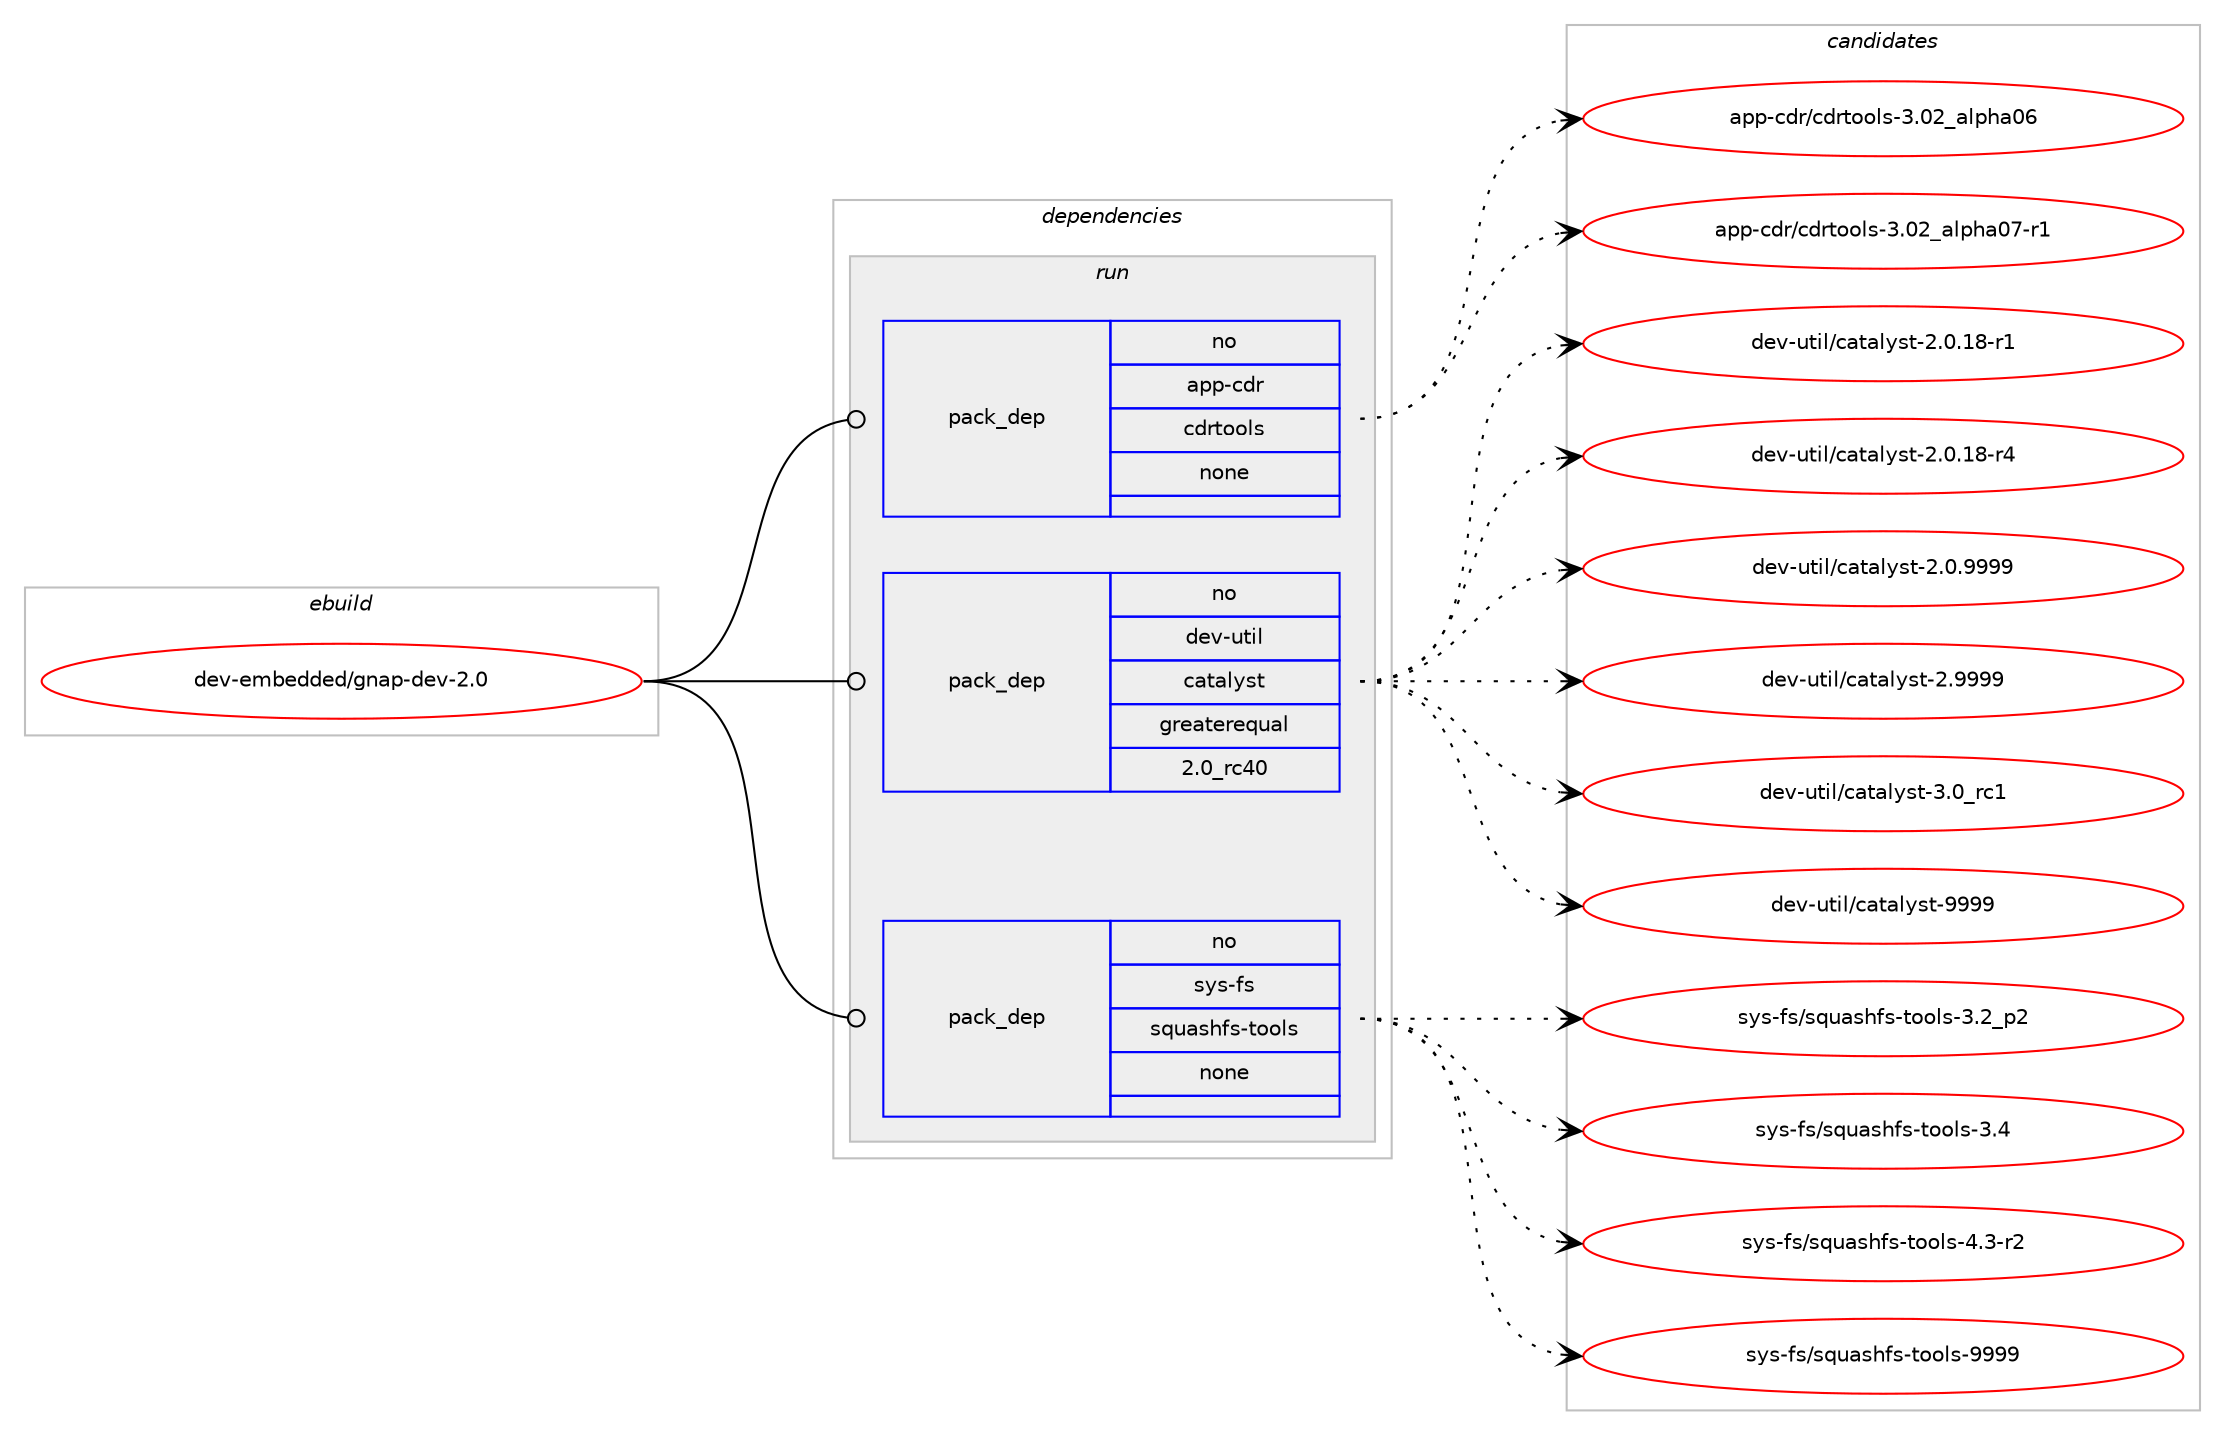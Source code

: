 digraph prolog {

# *************
# Graph options
# *************

newrank=true;
concentrate=true;
compound=true;
graph [rankdir=LR,fontname=Helvetica,fontsize=10,ranksep=1.5];#, ranksep=2.5, nodesep=0.2];
edge  [arrowhead=vee];
node  [fontname=Helvetica,fontsize=10];

# **********
# The ebuild
# **********

subgraph cluster_leftcol {
color=gray;
rank=same;
label=<<i>ebuild</i>>;
id [label="dev-embedded/gnap-dev-2.0", color=red, width=4, href="../dev-embedded/gnap-dev-2.0.svg"];
}

# ****************
# The dependencies
# ****************

subgraph cluster_midcol {
color=gray;
label=<<i>dependencies</i>>;
subgraph cluster_compile {
fillcolor="#eeeeee";
style=filled;
label=<<i>compile</i>>;
}
subgraph cluster_compileandrun {
fillcolor="#eeeeee";
style=filled;
label=<<i>compile and run</i>>;
}
subgraph cluster_run {
fillcolor="#eeeeee";
style=filled;
label=<<i>run</i>>;
subgraph pack52713 {
dependency71807 [label=<<TABLE BORDER="0" CELLBORDER="1" CELLSPACING="0" CELLPADDING="4" WIDTH="220"><TR><TD ROWSPAN="6" CELLPADDING="30">pack_dep</TD></TR><TR><TD WIDTH="110">no</TD></TR><TR><TD>app-cdr</TD></TR><TR><TD>cdrtools</TD></TR><TR><TD>none</TD></TR><TR><TD></TD></TR></TABLE>>, shape=none, color=blue];
}
id:e -> dependency71807:w [weight=20,style="solid",arrowhead="odot"];
subgraph pack52714 {
dependency71808 [label=<<TABLE BORDER="0" CELLBORDER="1" CELLSPACING="0" CELLPADDING="4" WIDTH="220"><TR><TD ROWSPAN="6" CELLPADDING="30">pack_dep</TD></TR><TR><TD WIDTH="110">no</TD></TR><TR><TD>dev-util</TD></TR><TR><TD>catalyst</TD></TR><TR><TD>greaterequal</TD></TR><TR><TD>2.0_rc40</TD></TR></TABLE>>, shape=none, color=blue];
}
id:e -> dependency71808:w [weight=20,style="solid",arrowhead="odot"];
subgraph pack52715 {
dependency71809 [label=<<TABLE BORDER="0" CELLBORDER="1" CELLSPACING="0" CELLPADDING="4" WIDTH="220"><TR><TD ROWSPAN="6" CELLPADDING="30">pack_dep</TD></TR><TR><TD WIDTH="110">no</TD></TR><TR><TD>sys-fs</TD></TR><TR><TD>squashfs-tools</TD></TR><TR><TD>none</TD></TR><TR><TD></TD></TR></TABLE>>, shape=none, color=blue];
}
id:e -> dependency71809:w [weight=20,style="solid",arrowhead="odot"];
}
}

# **************
# The candidates
# **************

subgraph cluster_choices {
rank=same;
color=gray;
label=<<i>candidates</i>>;

subgraph choice52713 {
color=black;
nodesep=1;
choice971121124599100114479910011411611111110811545514648509597108112104974854 [label="app-cdr/cdrtools-3.02_alpha06", color=red, width=4,href="../app-cdr/cdrtools-3.02_alpha06.svg"];
choice9711211245991001144799100114116111111108115455146485095971081121049748554511449 [label="app-cdr/cdrtools-3.02_alpha07-r1", color=red, width=4,href="../app-cdr/cdrtools-3.02_alpha07-r1.svg"];
dependency71807:e -> choice971121124599100114479910011411611111110811545514648509597108112104974854:w [style=dotted,weight="100"];
dependency71807:e -> choice9711211245991001144799100114116111111108115455146485095971081121049748554511449:w [style=dotted,weight="100"];
}
subgraph choice52714 {
color=black;
nodesep=1;
choice1001011184511711610510847999711697108121115116455046484649564511449 [label="dev-util/catalyst-2.0.18-r1", color=red, width=4,href="../dev-util/catalyst-2.0.18-r1.svg"];
choice1001011184511711610510847999711697108121115116455046484649564511452 [label="dev-util/catalyst-2.0.18-r4", color=red, width=4,href="../dev-util/catalyst-2.0.18-r4.svg"];
choice1001011184511711610510847999711697108121115116455046484657575757 [label="dev-util/catalyst-2.0.9999", color=red, width=4,href="../dev-util/catalyst-2.0.9999.svg"];
choice100101118451171161051084799971169710812111511645504657575757 [label="dev-util/catalyst-2.9999", color=red, width=4,href="../dev-util/catalyst-2.9999.svg"];
choice100101118451171161051084799971169710812111511645514648951149949 [label="dev-util/catalyst-3.0_rc1", color=red, width=4,href="../dev-util/catalyst-3.0_rc1.svg"];
choice10010111845117116105108479997116971081211151164557575757 [label="dev-util/catalyst-9999", color=red, width=4,href="../dev-util/catalyst-9999.svg"];
dependency71808:e -> choice1001011184511711610510847999711697108121115116455046484649564511449:w [style=dotted,weight="100"];
dependency71808:e -> choice1001011184511711610510847999711697108121115116455046484649564511452:w [style=dotted,weight="100"];
dependency71808:e -> choice1001011184511711610510847999711697108121115116455046484657575757:w [style=dotted,weight="100"];
dependency71808:e -> choice100101118451171161051084799971169710812111511645504657575757:w [style=dotted,weight="100"];
dependency71808:e -> choice100101118451171161051084799971169710812111511645514648951149949:w [style=dotted,weight="100"];
dependency71808:e -> choice10010111845117116105108479997116971081211151164557575757:w [style=dotted,weight="100"];
}
subgraph choice52715 {
color=black;
nodesep=1;
choice11512111545102115471151131179711510410211545116111111108115455146509511250 [label="sys-fs/squashfs-tools-3.2_p2", color=red, width=4,href="../sys-fs/squashfs-tools-3.2_p2.svg"];
choice1151211154510211547115113117971151041021154511611111110811545514652 [label="sys-fs/squashfs-tools-3.4", color=red, width=4,href="../sys-fs/squashfs-tools-3.4.svg"];
choice11512111545102115471151131179711510410211545116111111108115455246514511450 [label="sys-fs/squashfs-tools-4.3-r2", color=red, width=4,href="../sys-fs/squashfs-tools-4.3-r2.svg"];
choice115121115451021154711511311797115104102115451161111111081154557575757 [label="sys-fs/squashfs-tools-9999", color=red, width=4,href="../sys-fs/squashfs-tools-9999.svg"];
dependency71809:e -> choice11512111545102115471151131179711510410211545116111111108115455146509511250:w [style=dotted,weight="100"];
dependency71809:e -> choice1151211154510211547115113117971151041021154511611111110811545514652:w [style=dotted,weight="100"];
dependency71809:e -> choice11512111545102115471151131179711510410211545116111111108115455246514511450:w [style=dotted,weight="100"];
dependency71809:e -> choice115121115451021154711511311797115104102115451161111111081154557575757:w [style=dotted,weight="100"];
}
}

}
